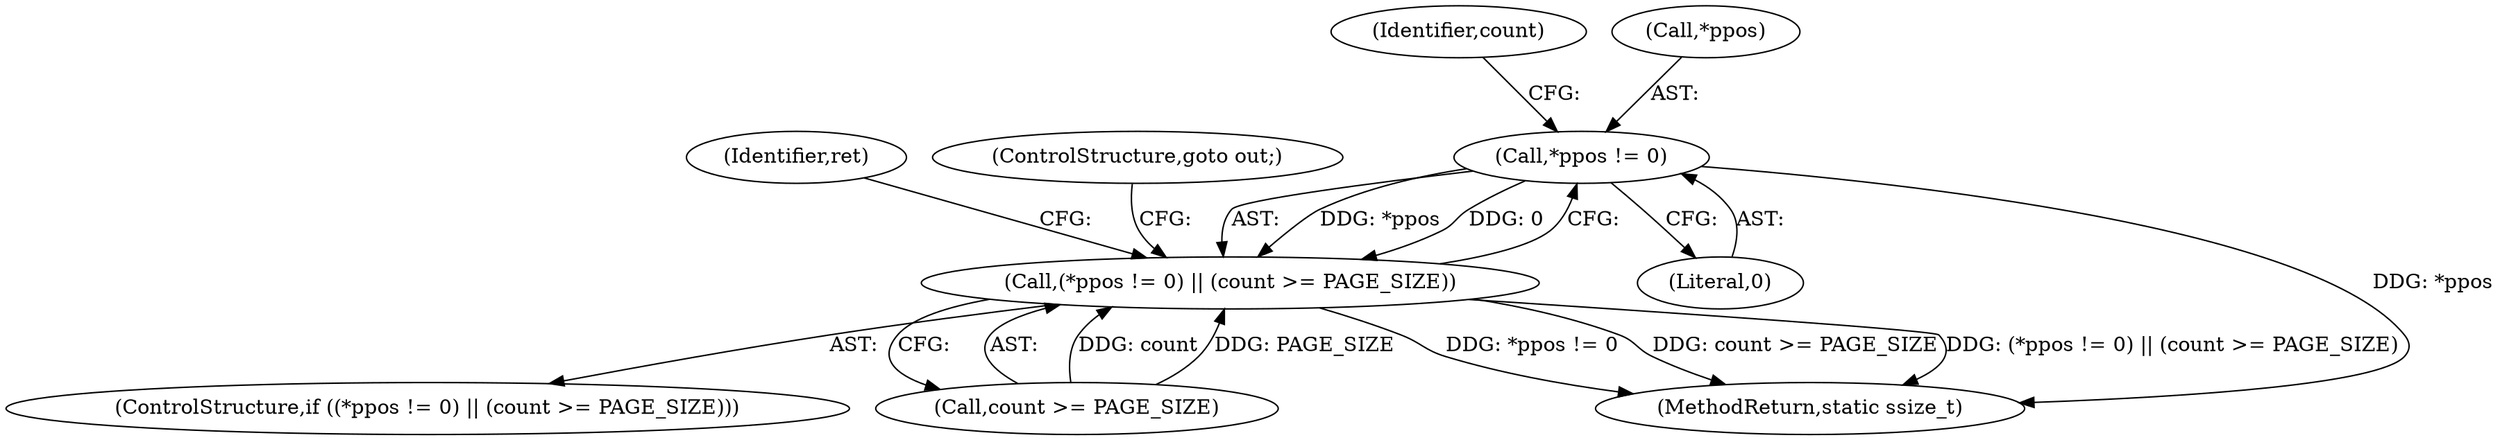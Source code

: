 digraph "0_linux_6708075f104c3c9b04b23336bb0366ca30c3931b@pointer" {
"1000203" [label="(Call,*ppos != 0)"];
"1000202" [label="(Call,(*ppos != 0) || (count >= PAGE_SIZE))"];
"1000208" [label="(Identifier,count)"];
"1000201" [label="(ControlStructure,if ((*ppos != 0) || (count >= PAGE_SIZE)))"];
"1000206" [label="(Literal,0)"];
"1000203" [label="(Call,*ppos != 0)"];
"1000202" [label="(Call,(*ppos != 0) || (count >= PAGE_SIZE))"];
"1000212" [label="(Identifier,ret)"];
"1000207" [label="(Call,count >= PAGE_SIZE)"];
"1000204" [label="(Call,*ppos)"];
"1000517" [label="(MethodReturn,static ssize_t)"];
"1000210" [label="(ControlStructure,goto out;)"];
"1000203" -> "1000202"  [label="AST: "];
"1000203" -> "1000206"  [label="CFG: "];
"1000204" -> "1000203"  [label="AST: "];
"1000206" -> "1000203"  [label="AST: "];
"1000208" -> "1000203"  [label="CFG: "];
"1000202" -> "1000203"  [label="CFG: "];
"1000203" -> "1000517"  [label="DDG: *ppos"];
"1000203" -> "1000202"  [label="DDG: *ppos"];
"1000203" -> "1000202"  [label="DDG: 0"];
"1000202" -> "1000201"  [label="AST: "];
"1000202" -> "1000207"  [label="CFG: "];
"1000207" -> "1000202"  [label="AST: "];
"1000210" -> "1000202"  [label="CFG: "];
"1000212" -> "1000202"  [label="CFG: "];
"1000202" -> "1000517"  [label="DDG: *ppos != 0"];
"1000202" -> "1000517"  [label="DDG: count >= PAGE_SIZE"];
"1000202" -> "1000517"  [label="DDG: (*ppos != 0) || (count >= PAGE_SIZE)"];
"1000207" -> "1000202"  [label="DDG: count"];
"1000207" -> "1000202"  [label="DDG: PAGE_SIZE"];
}
